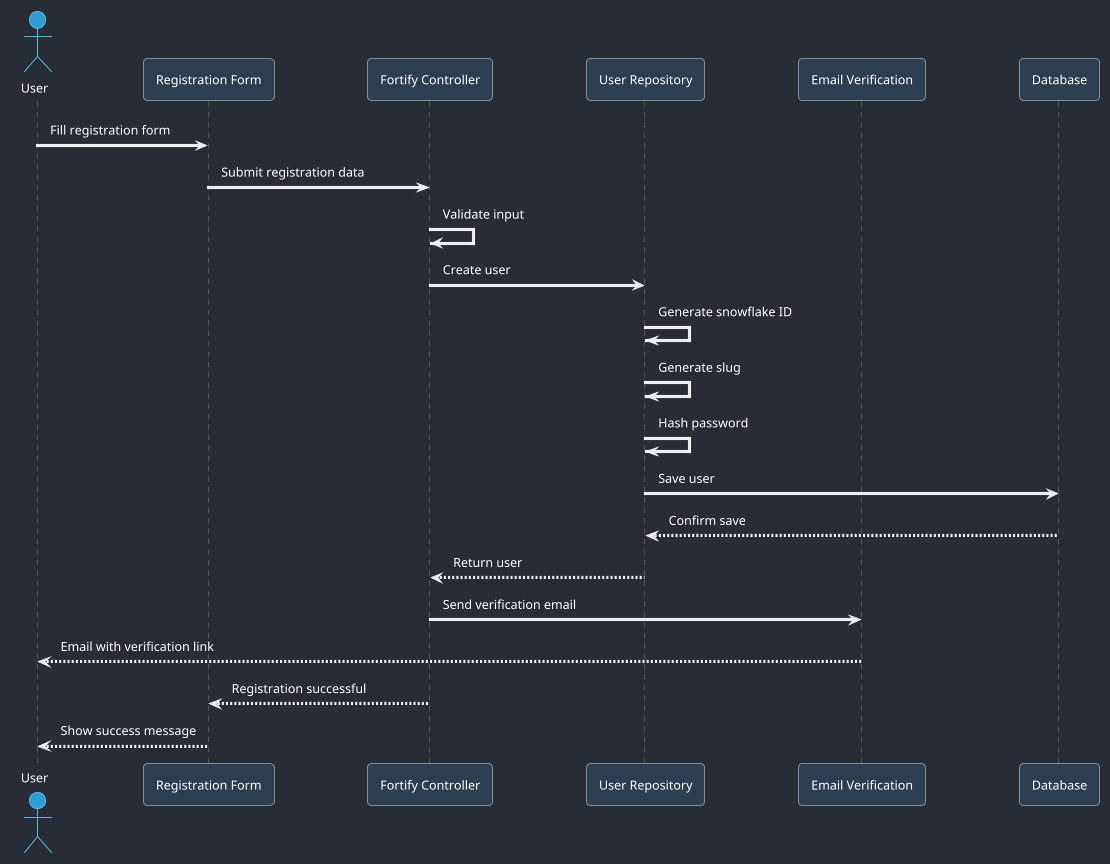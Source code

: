 @startuml User Registration Sequence (Dark Mode)

' Dark mode theme
!theme cyborg
skinparam backgroundColor #282c34
skinparam ArrowColor #ecf0f1
skinparam shadowing false
skinparam DefaultFontColor #FFFFFF

' Define styles
skinparam participant {
    BackgroundColor #2c3e50
    BorderColor #7f8c8d
    FontColor #FFFFFF
}

' Participants
actor User as "User"
participant RegistrationForm as "Registration Form"
participant FortifyController as "Fortify Controller"
participant UserRepository as "User Repository"
participant EmailVerification as "Email Verification"
participant Database as "Database"

' Sequence
User -> RegistrationForm: Fill registration form
RegistrationForm -> FortifyController: Submit registration data
FortifyController -> FortifyController: Validate input
FortifyController -> UserRepository: Create user
UserRepository -> UserRepository: Generate snowflake ID
UserRepository -> UserRepository: Generate slug
UserRepository -> UserRepository: Hash password
UserRepository -> Database: Save user
Database --> UserRepository: Confirm save
UserRepository --> FortifyController: Return user
FortifyController -> EmailVerification: Send verification email
EmailVerification --> User: Email with verification link
FortifyController --> RegistrationForm: Registration successful
RegistrationForm --> User: Show success message

@enduml

